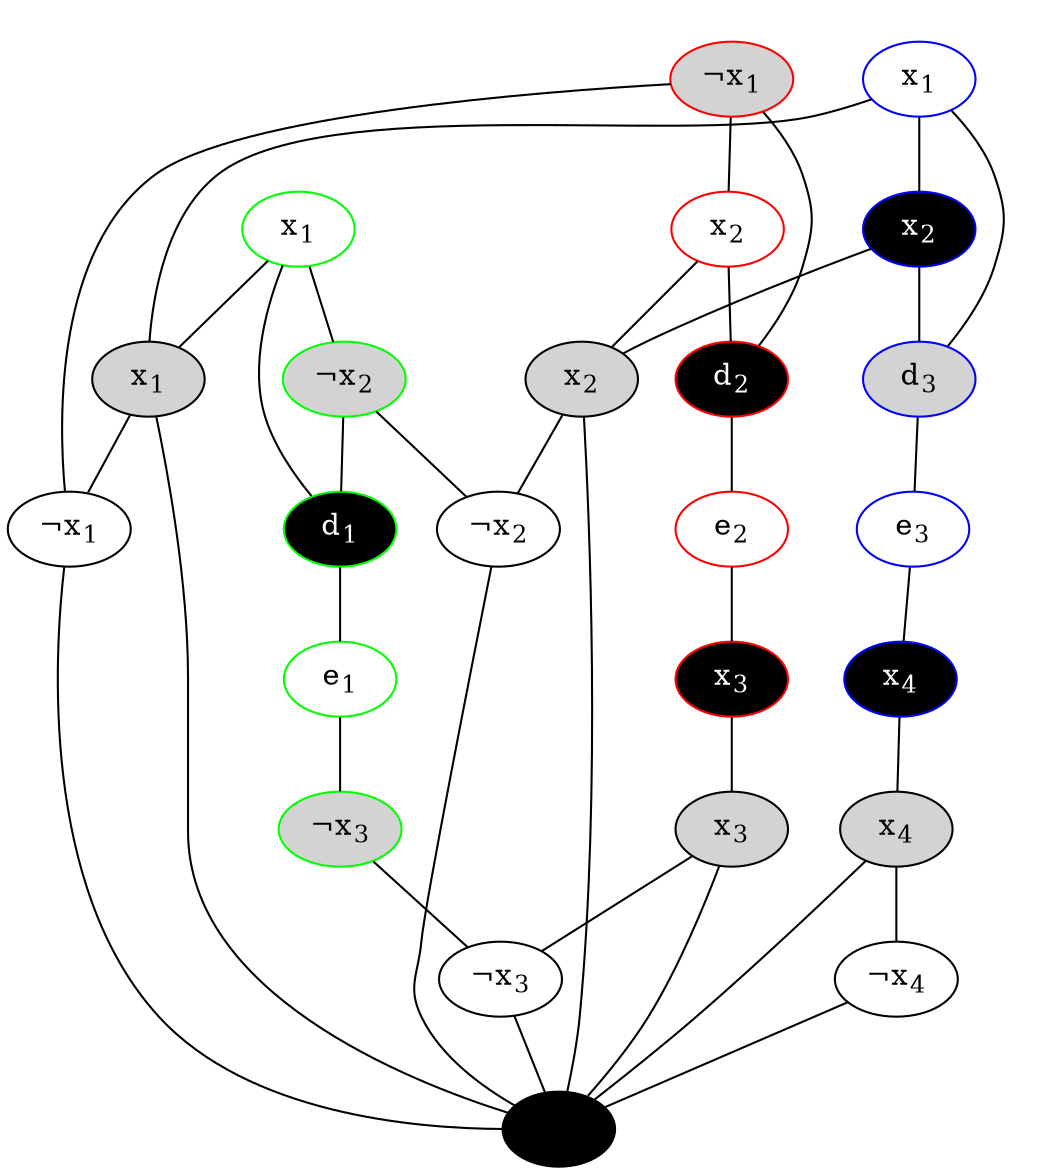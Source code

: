 graph G {
	x1 [label=<x<SUB>1</SUB>>, fillcolor=lightgrey, style=filled]
	nx1 [label=<&not;x<SUB>1</SUB>>]
	
	x2 [label=<x<SUB>2</SUB>>, fillcolor=lightgrey, style=filled]
	nx2 [label=<&not;x<SUB>2</SUB>>]
	
	x3 [label=<x<SUB>3</SUB>>, fillcolor=lightgrey, style=filled]
	nx3 [label=<&not;x<SUB>3</SUB>>]
	
	x4 [label=<x<SUB>4</SUB>>, fillcolor=lightgrey, style=filled]
	nx4 [label=<&not;x<SUB>4</SUB>>]
	
	R [label=" ", fillcolor=black, style=filled]
	
	x1 -- nx1
	x1 -- R
	nx1 -- R
	
	x2 -- nx2
	x2 -- R
	nx2 -- R
	
	x3 -- nx3
	x3 -- R
	nx3 -- R
	
	x4 -- nx4
	x4 -- R
	nx4 -- R
	
	
	// KLAUSEL 1
	node [color=green]
	l11 [label=<x<SUB>1</SUB>>]
	l12 [label=<&not;x<SUB>2</SUB>>, fillcolor=lightgrey, style=filled]
	l13 [label=<&not;x<SUB>3</SUB>>, fillcolor=lightgrey, style=filled]
	d1 [label=<d<SUB>1</SUB>>, fillcolor=black, fontcolor=white, style=filled]
	e1 [label=<e<SUB>1</SUB>>]
	
	subgraph cluster_k_1 {
		color=white
		l11 -- l12 -- d1 -- l11
		d1 -- e1 -- l13;
		// label = <K<SUB>1</SUB>>;
	}
	
	l11 -- x1
	l12 -- nx2
	l13 -- nx3
	
	
	// KLAUSEL 2
	node [color=red]
	l21 [label=<&not;x<SUB>1</SUB>>, fillcolor=lightgrey, style=filled]
	l22 [label=<x<SUB>2</SUB>>]
	l23 [label=<x<SUB>3</SUB>>, fillcolor=black, fontcolor=white, style=filled]
	d2 [label=<d<SUB>2</SUB>>, fillcolor=black, fontcolor=white, style=filled]
	e2 [label=<e<SUB>2</SUB>>]
	
	subgraph cluster_k_2 {
		color=white
		l21 -- l22 -- d2 -- l21
		d2 -- e2 -- l23;
		// label = <K<SUB>2</SUB>>;
	}
	
	l21 -- nx1
	l22 -- x2
	l23 -- x3
	
	// KLAUSEL 3
	node [color=blue]
	l31 [label=<x<SUB>1</SUB>>]
	l32 [label=<x<SUB>2</SUB>>, fillcolor=black, fontcolor=white, style=filled]
	l33 [label=<x<SUB>4</SUB>>, fillcolor=black, fontcolor=white, style=filled]
	d3 [label=<d<SUB>3</SUB>>, fillcolor=lightgrey, style=filled]
	e3 [label=<e<SUB>3</SUB>>]
	
	subgraph cluster_k_2 {
		color=white
		l31 -- l32 -- d3 -- l31
		d3 -- e3 -- l33;
		// label = <K<SUB>2</SUB>>;
	}
	
	l31 -- x1
	l32 -- x2
	l33 -- x4
}
